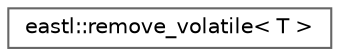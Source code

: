 digraph "类继承关系图"
{
 // LATEX_PDF_SIZE
  bgcolor="transparent";
  edge [fontname=Helvetica,fontsize=10,labelfontname=Helvetica,labelfontsize=10];
  node [fontname=Helvetica,fontsize=10,shape=box,height=0.2,width=0.4];
  rankdir="LR";
  Node0 [id="Node000000",label="eastl::remove_volatile\< T \>",height=0.2,width=0.4,color="grey40", fillcolor="white", style="filled",URL="$structeastl_1_1remove__volatile.html",tooltip=" "];
}
